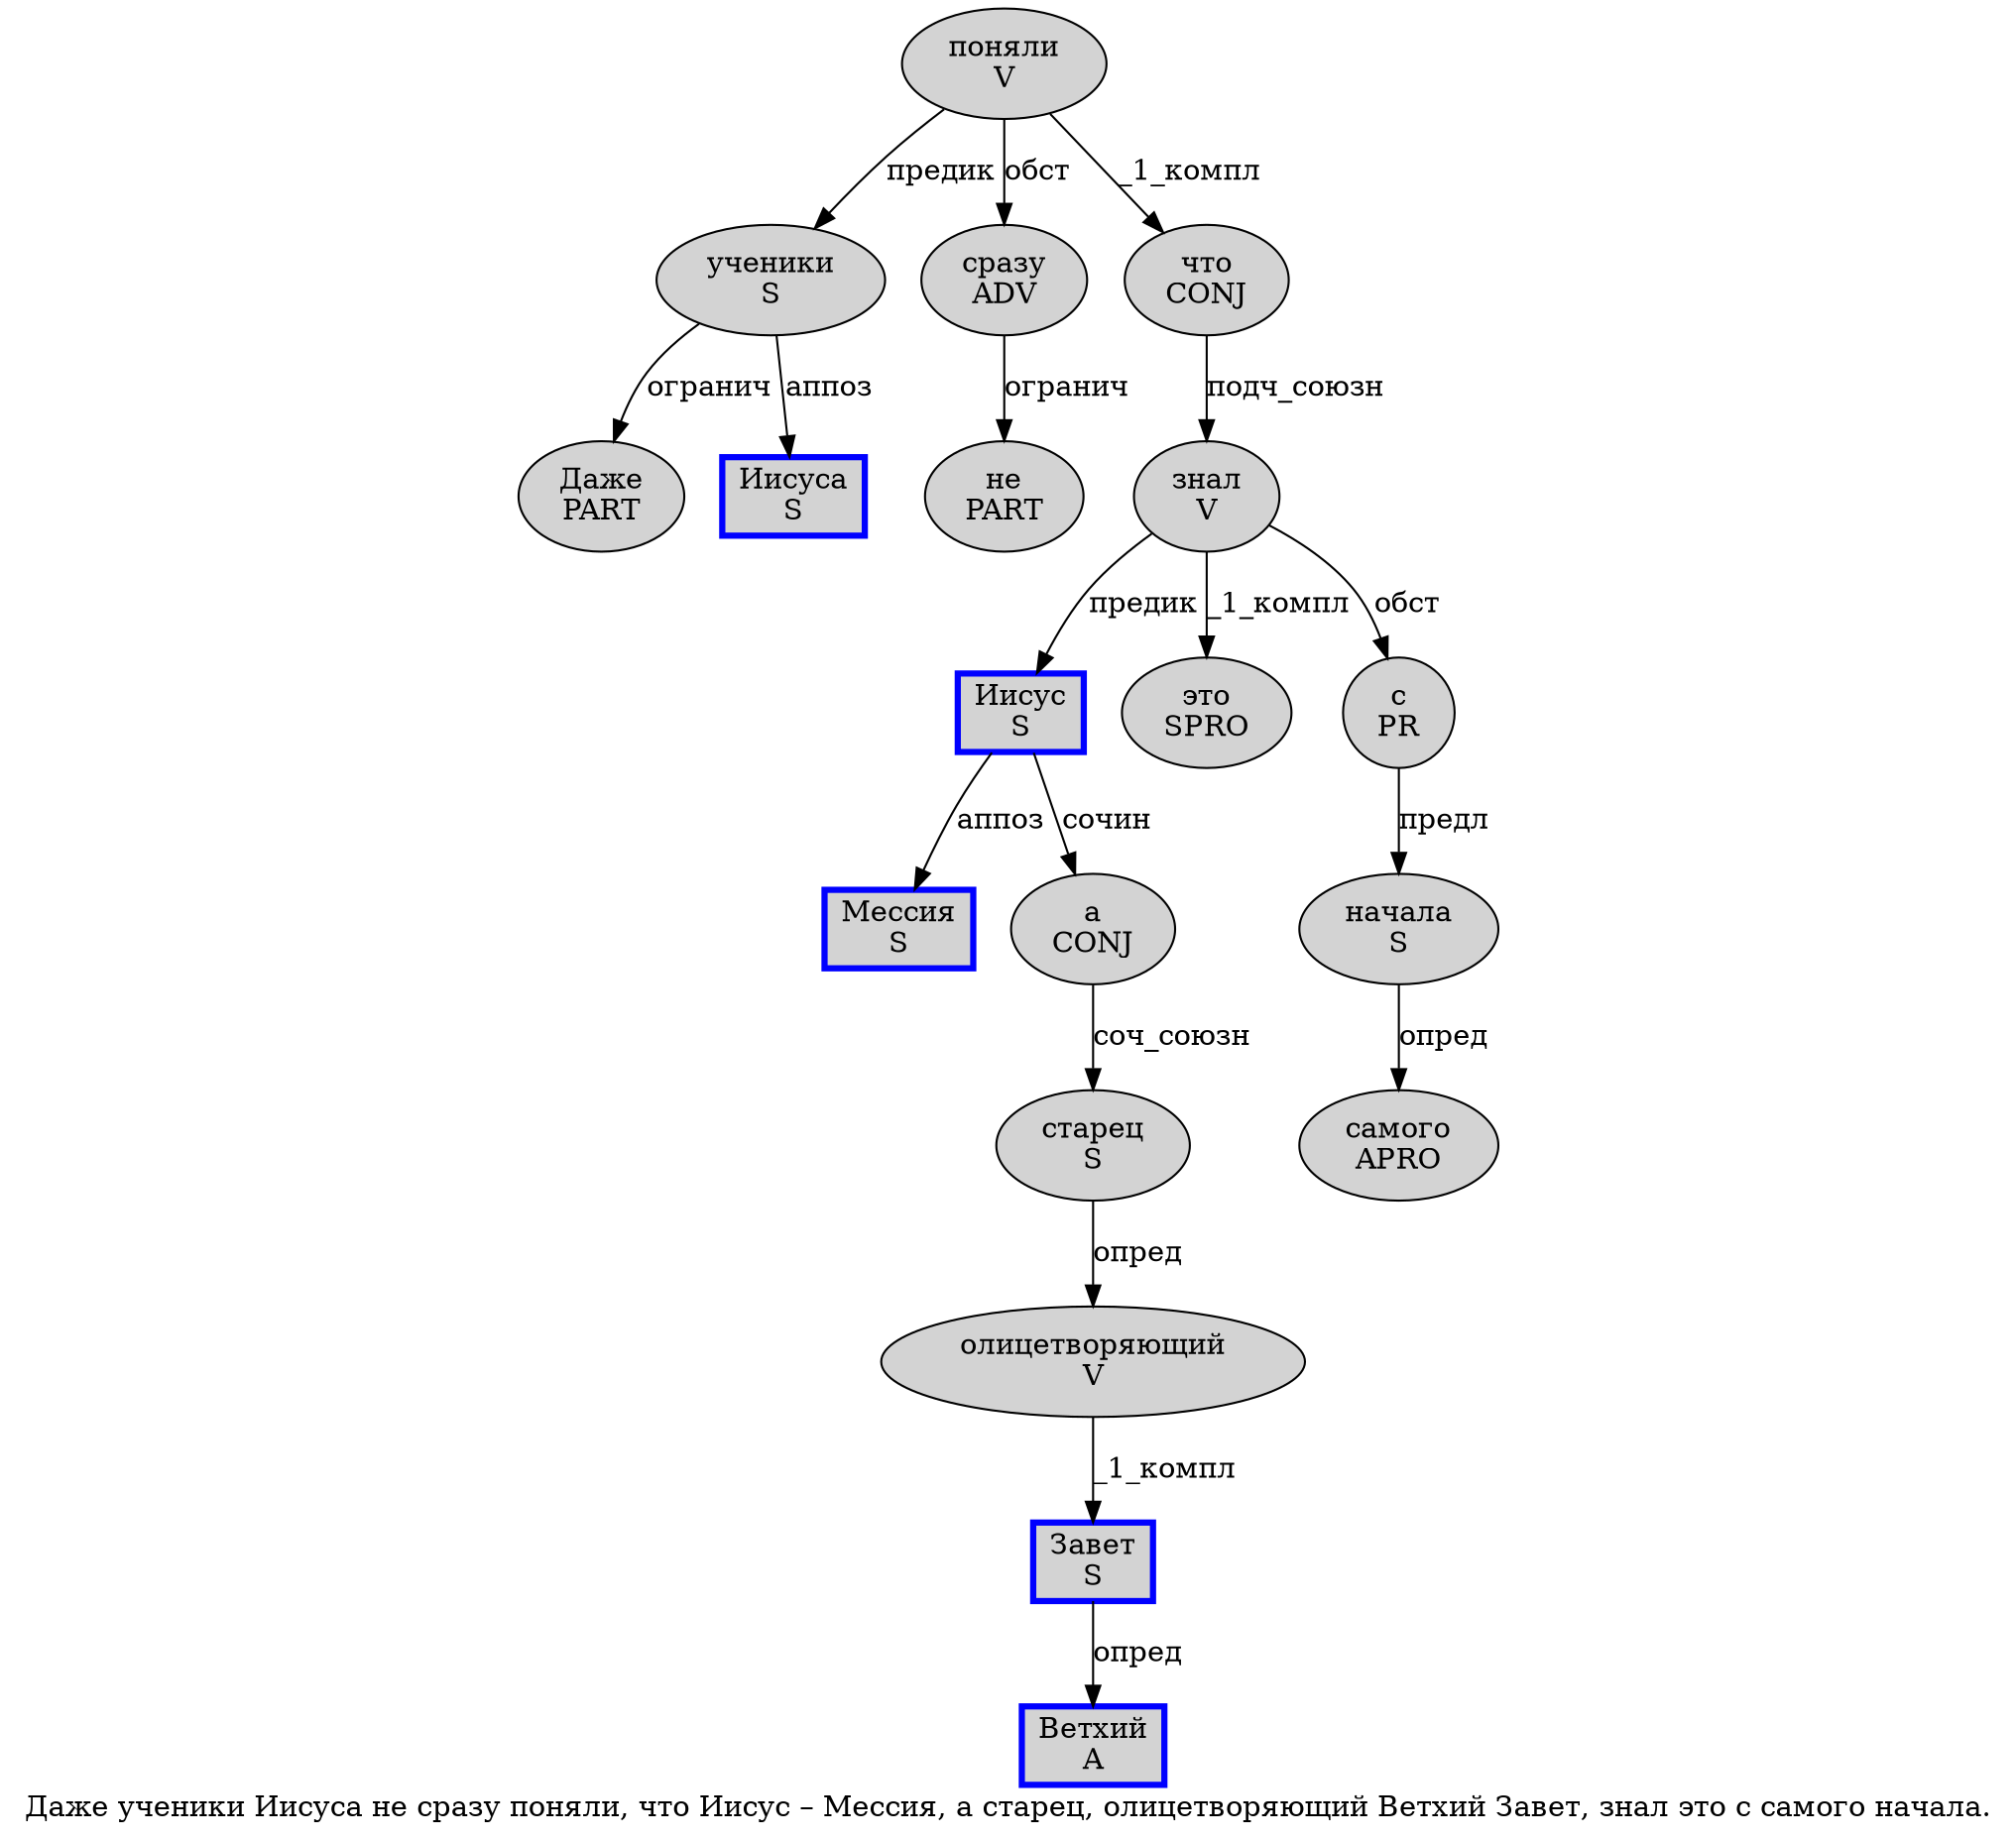 digraph SENTENCE_546 {
	graph [label="Даже ученики Иисуса не сразу поняли, что Иисус – Мессия, а старец, олицетворяющий Ветхий Завет, знал это с самого начала."]
	node [style=filled]
		0 [label="Даже
PART" color="" fillcolor=lightgray penwidth=1 shape=ellipse]
		1 [label="ученики
S" color="" fillcolor=lightgray penwidth=1 shape=ellipse]
		2 [label="Иисуса
S" color=blue fillcolor=lightgray penwidth=3 shape=box]
		3 [label="не
PART" color="" fillcolor=lightgray penwidth=1 shape=ellipse]
		4 [label="сразу
ADV" color="" fillcolor=lightgray penwidth=1 shape=ellipse]
		5 [label="поняли
V" color="" fillcolor=lightgray penwidth=1 shape=ellipse]
		7 [label="что
CONJ" color="" fillcolor=lightgray penwidth=1 shape=ellipse]
		8 [label="Иисус
S" color=blue fillcolor=lightgray penwidth=3 shape=box]
		10 [label="Мессия
S" color=blue fillcolor=lightgray penwidth=3 shape=box]
		12 [label="а
CONJ" color="" fillcolor=lightgray penwidth=1 shape=ellipse]
		13 [label="старец
S" color="" fillcolor=lightgray penwidth=1 shape=ellipse]
		15 [label="олицетворяющий
V" color="" fillcolor=lightgray penwidth=1 shape=ellipse]
		16 [label="Ветхий
A" color=blue fillcolor=lightgray penwidth=3 shape=box]
		17 [label="Завет
S" color=blue fillcolor=lightgray penwidth=3 shape=box]
		19 [label="знал
V" color="" fillcolor=lightgray penwidth=1 shape=ellipse]
		20 [label="это
SPRO" color="" fillcolor=lightgray penwidth=1 shape=ellipse]
		21 [label="с
PR" color="" fillcolor=lightgray penwidth=1 shape=ellipse]
		22 [label="самого
APRO" color="" fillcolor=lightgray penwidth=1 shape=ellipse]
		23 [label="начала
S" color="" fillcolor=lightgray penwidth=1 shape=ellipse]
			7 -> 19 [label="подч_союзн"]
			13 -> 15 [label="опред"]
			17 -> 16 [label="опред"]
			19 -> 8 [label="предик"]
			19 -> 20 [label="_1_компл"]
			19 -> 21 [label="обст"]
			23 -> 22 [label="опред"]
			8 -> 10 [label="аппоз"]
			8 -> 12 [label="сочин"]
			12 -> 13 [label="соч_союзн"]
			4 -> 3 [label="огранич"]
			5 -> 1 [label="предик"]
			5 -> 4 [label="обст"]
			5 -> 7 [label="_1_компл"]
			21 -> 23 [label="предл"]
			1 -> 0 [label="огранич"]
			1 -> 2 [label="аппоз"]
			15 -> 17 [label="_1_компл"]
}